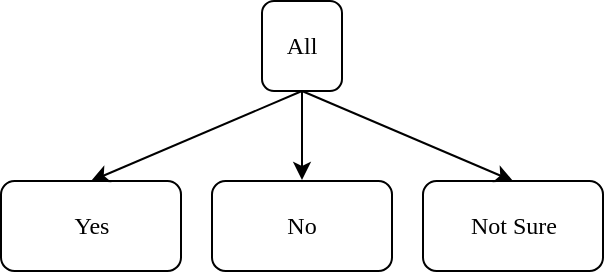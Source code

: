 <mxfile version="10.6.6" type="device"><diagram name="Page-1" id="10a91c8b-09ff-31b1-d368-03940ed4cc9e"><mxGraphModel dx="797" dy="461" grid="1" gridSize="10" guides="1" tooltips="1" connect="1" arrows="1" fold="1" page="1" pageScale="1" pageWidth="400" pageHeight="400" background="#ffffff" math="0" shadow="0"><root><mxCell id="0"/><mxCell id="1" parent="0"/><mxCell id="62893188c0fa7362-12" value="Yes&lt;br&gt;" style="whiteSpace=wrap;html=1;rounded=1;shadow=0;labelBackgroundColor=none;strokeColor=#000000;strokeWidth=1;fillColor=#ffffff;fontFamily=Verdana;fontSize=12;fontColor=#000000;align=center;glass=0;" parent="1" vertex="1"><mxGeometry x="249.5" y="152.5" width="90" height="45" as="geometry"/></mxCell><mxCell id="zqjU6Is-Ee5SVb4OP-bb-6" value="Not Sure&lt;br&gt;" style="whiteSpace=wrap;html=1;rounded=1;shadow=0;labelBackgroundColor=none;strokeColor=#000000;strokeWidth=1;fillColor=#ffffff;fontFamily=Verdana;fontSize=12;fontColor=#000000;align=center;" parent="1" vertex="1"><mxGeometry x="460.5" y="152.5" width="90" height="45" as="geometry"/></mxCell><mxCell id="zqjU6Is-Ee5SVb4OP-bb-23" style="edgeStyle=none;rounded=0;orthogonalLoop=1;jettySize=auto;html=0;exitX=0.5;exitY=1;exitDx=0;exitDy=0;entryX=0.5;entryY=0;entryDx=0;entryDy=0;endArrow=classic;endFill=1;fontColor=none;shadow=0;" parent="1" source="zqjU6Is-Ee5SVb4OP-bb-21" target="62893188c0fa7362-12" edge="1"><mxGeometry relative="1" as="geometry"/></mxCell><mxCell id="zqjU6Is-Ee5SVb4OP-bb-24" style="edgeStyle=none;rounded=0;orthogonalLoop=1;jettySize=auto;html=0;exitX=0.5;exitY=1;exitDx=0;exitDy=0;entryX=0.5;entryY=0;entryDx=0;entryDy=0;endArrow=classic;endFill=1;fontColor=none;shadow=0;" parent="1" source="zqjU6Is-Ee5SVb4OP-bb-21" target="zqjU6Is-Ee5SVb4OP-bb-6" edge="1"><mxGeometry relative="1" as="geometry"/></mxCell><mxCell id="CtPt7kRRKyrElE4kS757-3" style="edgeStyle=orthogonalEdgeStyle;orthogonalLoop=1;jettySize=auto;html=1;strokeColor=none;rounded=0;" edge="1" parent="1" source="zqjU6Is-Ee5SVb4OP-bb-21" target="CtPt7kRRKyrElE4kS757-1"><mxGeometry relative="1" as="geometry"/></mxCell><mxCell id="CtPt7kRRKyrElE4kS757-5" style="edgeStyle=none;rounded=0;orthogonalLoop=1;jettySize=auto;html=1;strokeColor=#000000;exitX=0.5;exitY=1;exitDx=0;exitDy=0;" edge="1" parent="1" source="zqjU6Is-Ee5SVb4OP-bb-21"><mxGeometry relative="1" as="geometry"><mxPoint x="400" y="152" as="targetPoint"/></mxGeometry></mxCell><mxCell id="zqjU6Is-Ee5SVb4OP-bb-21" value="All" style="whiteSpace=wrap;html=1;rounded=1;shadow=0;labelBackgroundColor=none;strokeColor=#000000;strokeWidth=1;fillColor=#ffffff;fontFamily=Verdana;fontSize=12;fontColor=#000000;align=center;" parent="1" vertex="1"><mxGeometry x="380" y="62.5" width="40" height="45" as="geometry"/></mxCell><mxCell id="CtPt7kRRKyrElE4kS757-1" value="No" style="whiteSpace=wrap;html=1;rounded=1;shadow=0;labelBackgroundColor=none;strokeColor=#000000;strokeWidth=1;fillColor=#ffffff;fontFamily=Verdana;fontSize=12;fontColor=#000000;align=center;glass=0;" vertex="1" parent="1"><mxGeometry x="355" y="152.5" width="90" height="45" as="geometry"/></mxCell></root></mxGraphModel></diagram></mxfile>